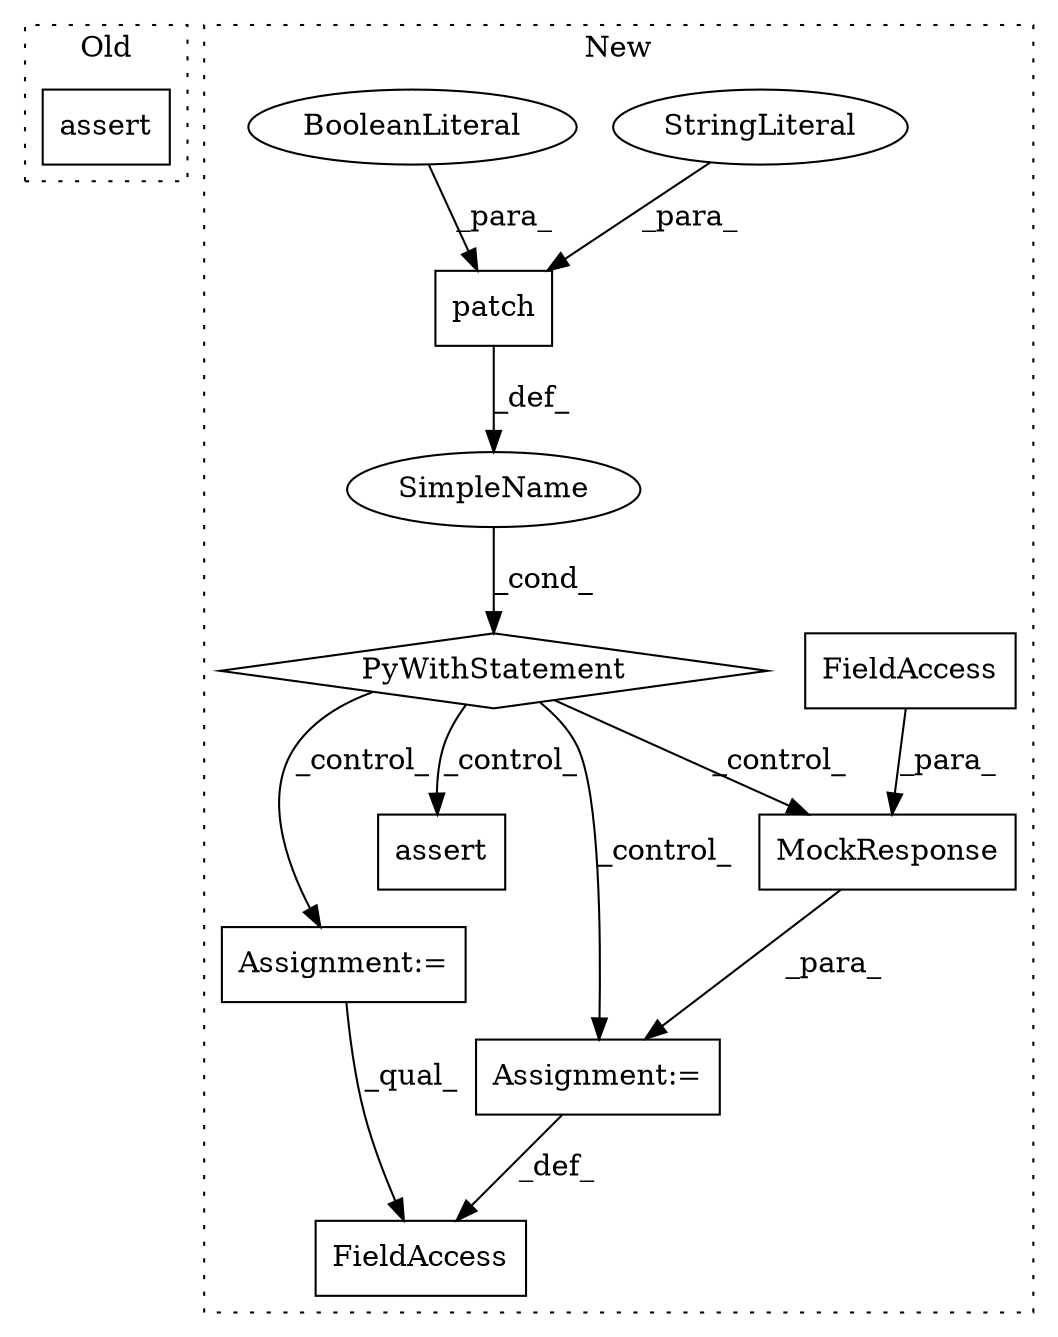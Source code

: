 digraph G {
subgraph cluster0 {
1 [label="assert" a="6" s="3438" l="7" shape="box"];
label = "Old";
style="dotted";
}
subgraph cluster1 {
2 [label="patch" a="32" s="3684,3753" l="6,1" shape="box"];
3 [label="PyWithStatement" a="104" s="3669,3754" l="10,2" shape="diamond"];
4 [label="StringLiteral" a="45" s="3690" l="58" shape="ellipse"];
5 [label="Assignment:=" a="7" s="3768" l="12" shape="box"];
6 [label="SimpleName" a="42" s="" l="" shape="ellipse"];
7 [label="assert" a="32" s="4011,4227" l="24,1" shape="box"];
8 [label="FieldAccess" a="22" s="3829" l="25" shape="box"];
9 [label="Assignment:=" a="7" s="3854" l="1" shape="box"];
10 [label="MockResponse" a="32" s="3855,3887" l="13,1" shape="box"];
11 [label="FieldAccess" a="22" s="3873" l="14" shape="box"];
12 [label="BooleanLiteral" a="9" s="3749" l="4" shape="ellipse"];
label = "New";
style="dotted";
}
2 -> 6 [label="_def_"];
3 -> 5 [label="_control_"];
3 -> 9 [label="_control_"];
3 -> 10 [label="_control_"];
3 -> 7 [label="_control_"];
4 -> 2 [label="_para_"];
5 -> 8 [label="_qual_"];
6 -> 3 [label="_cond_"];
9 -> 8 [label="_def_"];
10 -> 9 [label="_para_"];
11 -> 10 [label="_para_"];
12 -> 2 [label="_para_"];
}